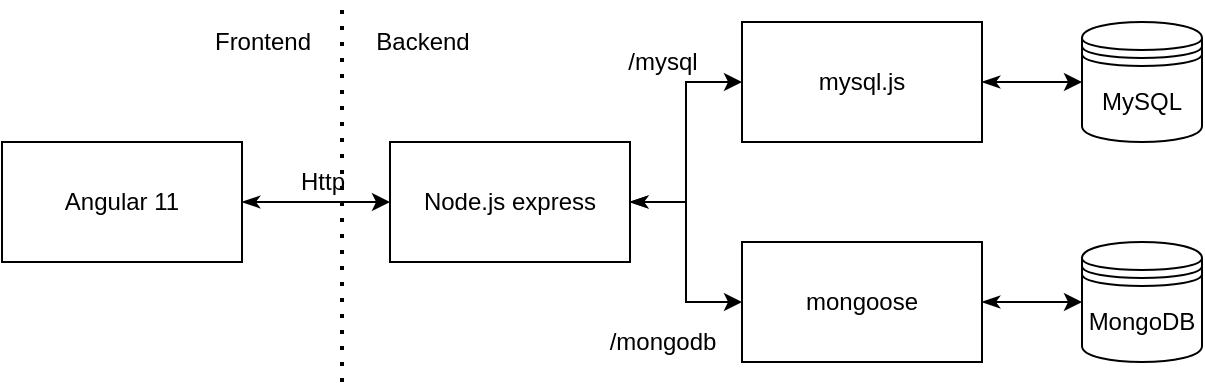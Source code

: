 <mxfile version="14.1.6" type="github">
  <diagram id="Kf4FyubHJUBjzMWQrtaD" name="Page-1">
    <mxGraphModel dx="1289" dy="687" grid="1" gridSize="10" guides="1" tooltips="1" connect="1" arrows="1" fold="1" page="1" pageScale="1" pageWidth="827" pageHeight="1169" math="0" shadow="0">
      <root>
        <mxCell id="0" />
        <mxCell id="1" parent="0" />
        <mxCell id="67E4WGf7_8FRO9WHcXiS-5" style="edgeStyle=orthogonalEdgeStyle;rounded=0;orthogonalLoop=1;jettySize=auto;html=1;entryX=0;entryY=0.5;entryDx=0;entryDy=0;startArrow=classicThin;startFill=1;" edge="1" parent="1" source="67E4WGf7_8FRO9WHcXiS-1" target="67E4WGf7_8FRO9WHcXiS-2">
          <mxGeometry relative="1" as="geometry" />
        </mxCell>
        <mxCell id="67E4WGf7_8FRO9WHcXiS-1" value="Angular 11" style="rounded=0;whiteSpace=wrap;html=1;" vertex="1" parent="1">
          <mxGeometry x="100" y="220" width="120" height="60" as="geometry" />
        </mxCell>
        <mxCell id="67E4WGf7_8FRO9WHcXiS-7" style="edgeStyle=orthogonalEdgeStyle;rounded=0;orthogonalLoop=1;jettySize=auto;html=1;entryX=0;entryY=0.5;entryDx=0;entryDy=0;startArrow=classicThin;startFill=1;" edge="1" parent="1" source="67E4WGf7_8FRO9WHcXiS-2" target="67E4WGf7_8FRO9WHcXiS-3">
          <mxGeometry relative="1" as="geometry" />
        </mxCell>
        <mxCell id="67E4WGf7_8FRO9WHcXiS-8" style="edgeStyle=orthogonalEdgeStyle;rounded=0;orthogonalLoop=1;jettySize=auto;html=1;exitX=1;exitY=0.5;exitDx=0;exitDy=0;entryX=0;entryY=0.5;entryDx=0;entryDy=0;startArrow=classicThin;startFill=1;" edge="1" parent="1" source="67E4WGf7_8FRO9WHcXiS-2" target="67E4WGf7_8FRO9WHcXiS-4">
          <mxGeometry relative="1" as="geometry" />
        </mxCell>
        <mxCell id="67E4WGf7_8FRO9WHcXiS-2" value="Node.js express" style="rounded=0;whiteSpace=wrap;html=1;" vertex="1" parent="1">
          <mxGeometry x="294" y="220" width="120" height="60" as="geometry" />
        </mxCell>
        <mxCell id="67E4WGf7_8FRO9WHcXiS-12" style="edgeStyle=orthogonalEdgeStyle;rounded=0;orthogonalLoop=1;jettySize=auto;html=1;entryX=0;entryY=0.5;entryDx=0;entryDy=0;startArrow=classicThin;startFill=1;" edge="1" parent="1" source="67E4WGf7_8FRO9WHcXiS-3" target="67E4WGf7_8FRO9WHcXiS-9">
          <mxGeometry relative="1" as="geometry" />
        </mxCell>
        <mxCell id="67E4WGf7_8FRO9WHcXiS-3" value="mysql.js" style="rounded=0;whiteSpace=wrap;html=1;" vertex="1" parent="1">
          <mxGeometry x="470" y="160" width="120" height="60" as="geometry" />
        </mxCell>
        <mxCell id="67E4WGf7_8FRO9WHcXiS-11" style="edgeStyle=orthogonalEdgeStyle;rounded=0;orthogonalLoop=1;jettySize=auto;html=1;entryX=0;entryY=0.5;entryDx=0;entryDy=0;startArrow=classicThin;startFill=1;" edge="1" parent="1" source="67E4WGf7_8FRO9WHcXiS-4" target="67E4WGf7_8FRO9WHcXiS-10">
          <mxGeometry relative="1" as="geometry" />
        </mxCell>
        <mxCell id="67E4WGf7_8FRO9WHcXiS-4" value="mongoose" style="rounded=0;whiteSpace=wrap;html=1;" vertex="1" parent="1">
          <mxGeometry x="470" y="270" width="120" height="60" as="geometry" />
        </mxCell>
        <mxCell id="67E4WGf7_8FRO9WHcXiS-6" value="Http" style="text;html=1;align=center;verticalAlign=middle;resizable=0;points=[];autosize=1;" vertex="1" parent="1">
          <mxGeometry x="240" y="230" width="40" height="20" as="geometry" />
        </mxCell>
        <mxCell id="67E4WGf7_8FRO9WHcXiS-9" value="MySQL" style="shape=datastore;whiteSpace=wrap;html=1;" vertex="1" parent="1">
          <mxGeometry x="640" y="160" width="60" height="60" as="geometry" />
        </mxCell>
        <mxCell id="67E4WGf7_8FRO9WHcXiS-10" value="MongoDB" style="shape=datastore;whiteSpace=wrap;html=1;" vertex="1" parent="1">
          <mxGeometry x="640" y="270" width="60" height="60" as="geometry" />
        </mxCell>
        <mxCell id="67E4WGf7_8FRO9WHcXiS-13" value="/mysql" style="text;html=1;align=center;verticalAlign=middle;resizable=0;points=[];autosize=1;" vertex="1" parent="1">
          <mxGeometry x="405" y="170" width="50" height="20" as="geometry" />
        </mxCell>
        <mxCell id="67E4WGf7_8FRO9WHcXiS-14" value="/mongodb" style="text;html=1;align=center;verticalAlign=middle;resizable=0;points=[];autosize=1;" vertex="1" parent="1">
          <mxGeometry x="395" y="310" width="70" height="20" as="geometry" />
        </mxCell>
        <mxCell id="67E4WGf7_8FRO9WHcXiS-15" value="" style="endArrow=none;dashed=1;html=1;dashPattern=1 3;strokeWidth=2;" edge="1" parent="1">
          <mxGeometry width="50" height="50" relative="1" as="geometry">
            <mxPoint x="270" y="340" as="sourcePoint" />
            <mxPoint x="270" y="150" as="targetPoint" />
          </mxGeometry>
        </mxCell>
        <mxCell id="67E4WGf7_8FRO9WHcXiS-16" value="Frontend" style="text;html=1;align=center;verticalAlign=middle;resizable=0;points=[];autosize=1;" vertex="1" parent="1">
          <mxGeometry x="200" y="160" width="60" height="20" as="geometry" />
        </mxCell>
        <mxCell id="67E4WGf7_8FRO9WHcXiS-17" value="Backend" style="text;html=1;align=center;verticalAlign=middle;resizable=0;points=[];autosize=1;" vertex="1" parent="1">
          <mxGeometry x="280" y="160" width="60" height="20" as="geometry" />
        </mxCell>
      </root>
    </mxGraphModel>
  </diagram>
</mxfile>
